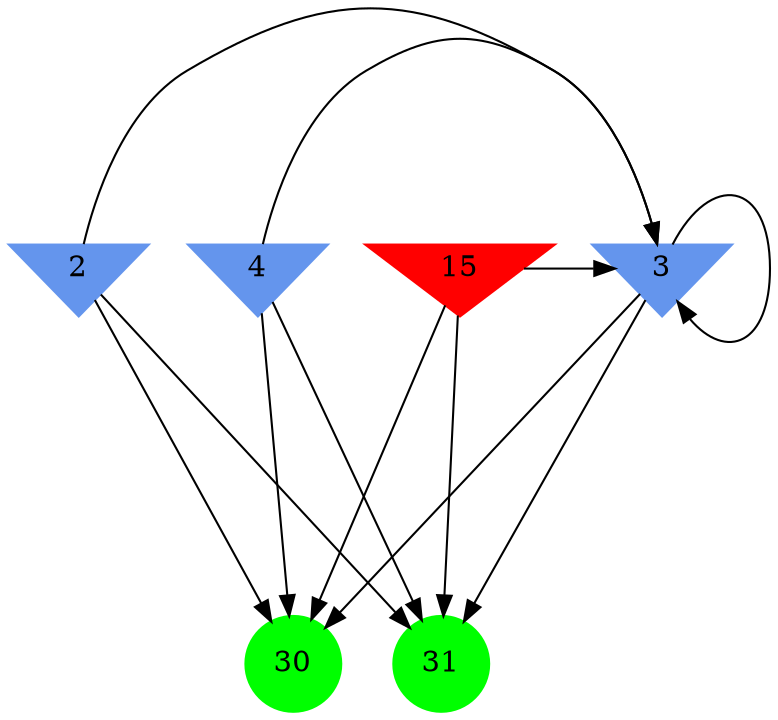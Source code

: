 digraph brain {
	ranksep=2.0;
	2 [shape=invtriangle,style=filled,color=cornflowerblue];
	3 [shape=invtriangle,style=filled,color=cornflowerblue];
	4 [shape=invtriangle,style=filled,color=cornflowerblue];
	15 [shape=invtriangle,style=filled,color=red];
	30 [shape=circle,style=filled,color=green];
	31 [shape=circle,style=filled,color=green];
	15	->	31;
	15	->	3;
	15	->	30;
	3	->	31;
	3	->	3;
	3	->	30;
	2	->	31;
	2	->	3;
	2	->	30;
	4	->	31;
	4	->	3;
	4	->	30;
	{ rank=same; 2; 3; 4; 15; }
	{ rank=same; }
	{ rank=same; 30; 31; }
}
